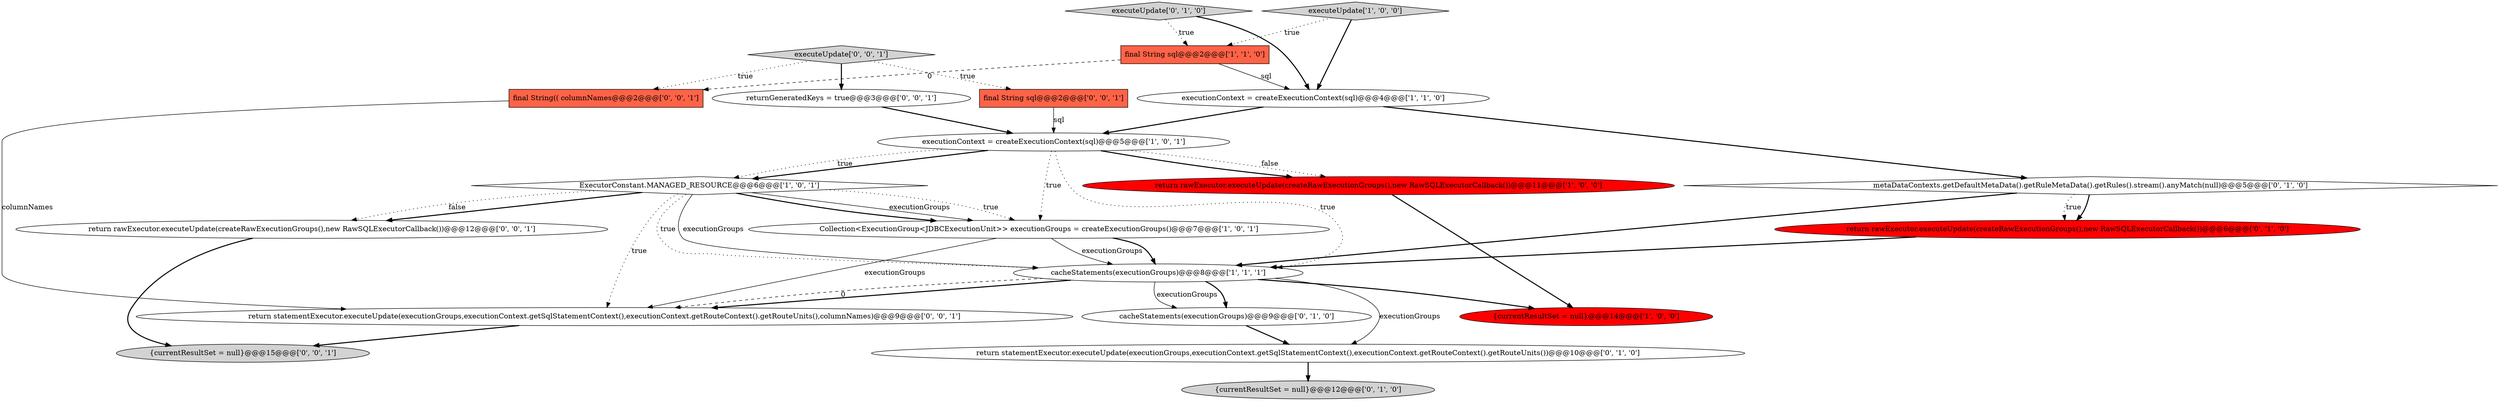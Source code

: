 digraph {
0 [style = filled, label = "{currentResultSet = null}@@@14@@@['1', '0', '0']", fillcolor = red, shape = ellipse image = "AAA1AAABBB1BBB"];
6 [style = filled, label = "ExecutorConstant.MANAGED_RESOURCE@@@6@@@['1', '0', '1']", fillcolor = white, shape = diamond image = "AAA0AAABBB1BBB"];
15 [style = filled, label = "final String sql@@@2@@@['0', '0', '1']", fillcolor = tomato, shape = box image = "AAA0AAABBB3BBB"];
12 [style = filled, label = "return statementExecutor.executeUpdate(executionGroups,executionContext.getSqlStatementContext(),executionContext.getRouteContext().getRouteUnits())@@@10@@@['0', '1', '0']", fillcolor = white, shape = ellipse image = "AAA0AAABBB2BBB"];
10 [style = filled, label = "return rawExecutor.executeUpdate(createRawExecutionGroups(),new RawSQLExecutorCallback())@@@6@@@['0', '1', '0']", fillcolor = red, shape = ellipse image = "AAA1AAABBB2BBB"];
5 [style = filled, label = "cacheStatements(executionGroups)@@@8@@@['1', '1', '1']", fillcolor = white, shape = ellipse image = "AAA0AAABBB1BBB"];
13 [style = filled, label = "{currentResultSet = null}@@@12@@@['0', '1', '0']", fillcolor = lightgray, shape = ellipse image = "AAA0AAABBB2BBB"];
17 [style = filled, label = "returnGeneratedKeys = true@@@3@@@['0', '0', '1']", fillcolor = white, shape = ellipse image = "AAA0AAABBB3BBB"];
4 [style = filled, label = "return rawExecutor.executeUpdate(createRawExecutionGroups(),new RawSQLExecutorCallback())@@@11@@@['1', '0', '0']", fillcolor = red, shape = ellipse image = "AAA1AAABBB1BBB"];
19 [style = filled, label = "final String(( columnNames@@@2@@@['0', '0', '1']", fillcolor = tomato, shape = box image = "AAA0AAABBB3BBB"];
16 [style = filled, label = "return statementExecutor.executeUpdate(executionGroups,executionContext.getSqlStatementContext(),executionContext.getRouteContext().getRouteUnits(),columnNames)@@@9@@@['0', '0', '1']", fillcolor = white, shape = ellipse image = "AAA0AAABBB3BBB"];
14 [style = filled, label = "cacheStatements(executionGroups)@@@9@@@['0', '1', '0']", fillcolor = white, shape = ellipse image = "AAA0AAABBB2BBB"];
7 [style = filled, label = "Collection<ExecutionGroup<JDBCExecutionUnit>> executionGroups = createExecutionGroups()@@@7@@@['1', '0', '1']", fillcolor = white, shape = ellipse image = "AAA0AAABBB1BBB"];
20 [style = filled, label = "return rawExecutor.executeUpdate(createRawExecutionGroups(),new RawSQLExecutorCallback())@@@12@@@['0', '0', '1']", fillcolor = white, shape = ellipse image = "AAA0AAABBB3BBB"];
21 [style = filled, label = "{currentResultSet = null}@@@15@@@['0', '0', '1']", fillcolor = lightgray, shape = ellipse image = "AAA0AAABBB3BBB"];
18 [style = filled, label = "executeUpdate['0', '0', '1']", fillcolor = lightgray, shape = diamond image = "AAA0AAABBB3BBB"];
11 [style = filled, label = "executeUpdate['0', '1', '0']", fillcolor = lightgray, shape = diamond image = "AAA0AAABBB2BBB"];
8 [style = filled, label = "executionContext = createExecutionContext(sql)@@@5@@@['1', '0', '1']", fillcolor = white, shape = ellipse image = "AAA0AAABBB1BBB"];
2 [style = filled, label = "executionContext = createExecutionContext(sql)@@@4@@@['1', '1', '0']", fillcolor = white, shape = ellipse image = "AAA0AAABBB1BBB"];
3 [style = filled, label = "executeUpdate['1', '0', '0']", fillcolor = lightgray, shape = diamond image = "AAA0AAABBB1BBB"];
9 [style = filled, label = "metaDataContexts.getDefaultMetaData().getRuleMetaData().getRules().stream().anyMatch(null)@@@5@@@['0', '1', '0']", fillcolor = white, shape = diamond image = "AAA0AAABBB2BBB"];
1 [style = filled, label = "final String sql@@@2@@@['1', '1', '0']", fillcolor = tomato, shape = box image = "AAA0AAABBB1BBB"];
17->8 [style = bold, label=""];
6->20 [style = dotted, label="false"];
6->7 [style = solid, label="executionGroups"];
6->5 [style = solid, label="executionGroups"];
11->1 [style = dotted, label="true"];
1->19 [style = dashed, label="0"];
18->15 [style = dotted, label="true"];
18->19 [style = dotted, label="true"];
18->17 [style = bold, label=""];
5->12 [style = solid, label="executionGroups"];
7->5 [style = solid, label="executionGroups"];
8->7 [style = dotted, label="true"];
8->4 [style = dotted, label="false"];
8->6 [style = bold, label=""];
2->9 [style = bold, label=""];
9->10 [style = bold, label=""];
5->14 [style = bold, label=""];
15->8 [style = solid, label="sql"];
11->2 [style = bold, label=""];
4->0 [style = bold, label=""];
19->16 [style = solid, label="columnNames"];
5->16 [style = bold, label=""];
6->20 [style = bold, label=""];
5->14 [style = solid, label="executionGroups"];
12->13 [style = bold, label=""];
20->21 [style = bold, label=""];
5->16 [style = dashed, label="0"];
7->5 [style = bold, label=""];
6->5 [style = dotted, label="true"];
10->5 [style = bold, label=""];
8->6 [style = dotted, label="true"];
3->2 [style = bold, label=""];
5->0 [style = bold, label=""];
8->5 [style = dotted, label="true"];
16->21 [style = bold, label=""];
14->12 [style = bold, label=""];
6->7 [style = dotted, label="true"];
9->5 [style = bold, label=""];
1->2 [style = solid, label="sql"];
8->4 [style = bold, label=""];
6->7 [style = bold, label=""];
7->16 [style = solid, label="executionGroups"];
9->10 [style = dotted, label="true"];
3->1 [style = dotted, label="true"];
6->16 [style = dotted, label="true"];
2->8 [style = bold, label=""];
}
